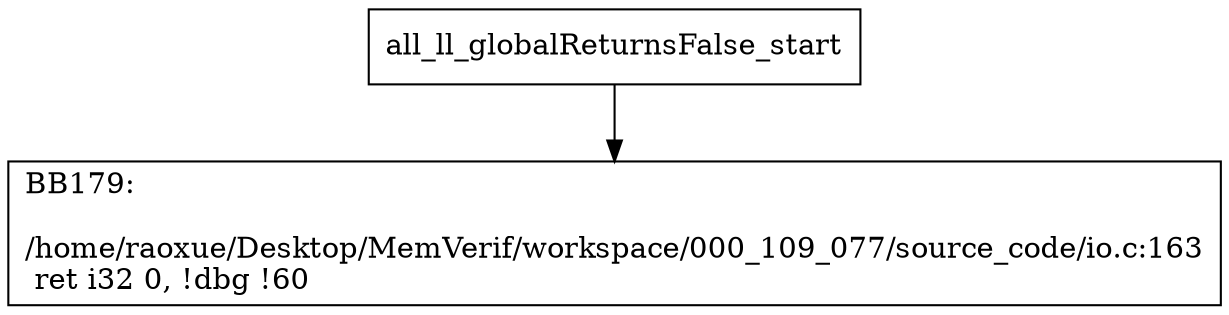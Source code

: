 digraph "CFG for'all_ll_globalReturnsFalse' function" {
	BBall_ll_globalReturnsFalse_start[shape=record,label="{all_ll_globalReturnsFalse_start}"];
	BBall_ll_globalReturnsFalse_start-> all_ll_globalReturnsFalseBB179;
	all_ll_globalReturnsFalseBB179 [shape=record, label="{BB179:\l\l/home/raoxue/Desktop/MemVerif/workspace/000_109_077/source_code/io.c:163\l
  ret i32 0, !dbg !60\l
}"];
}
